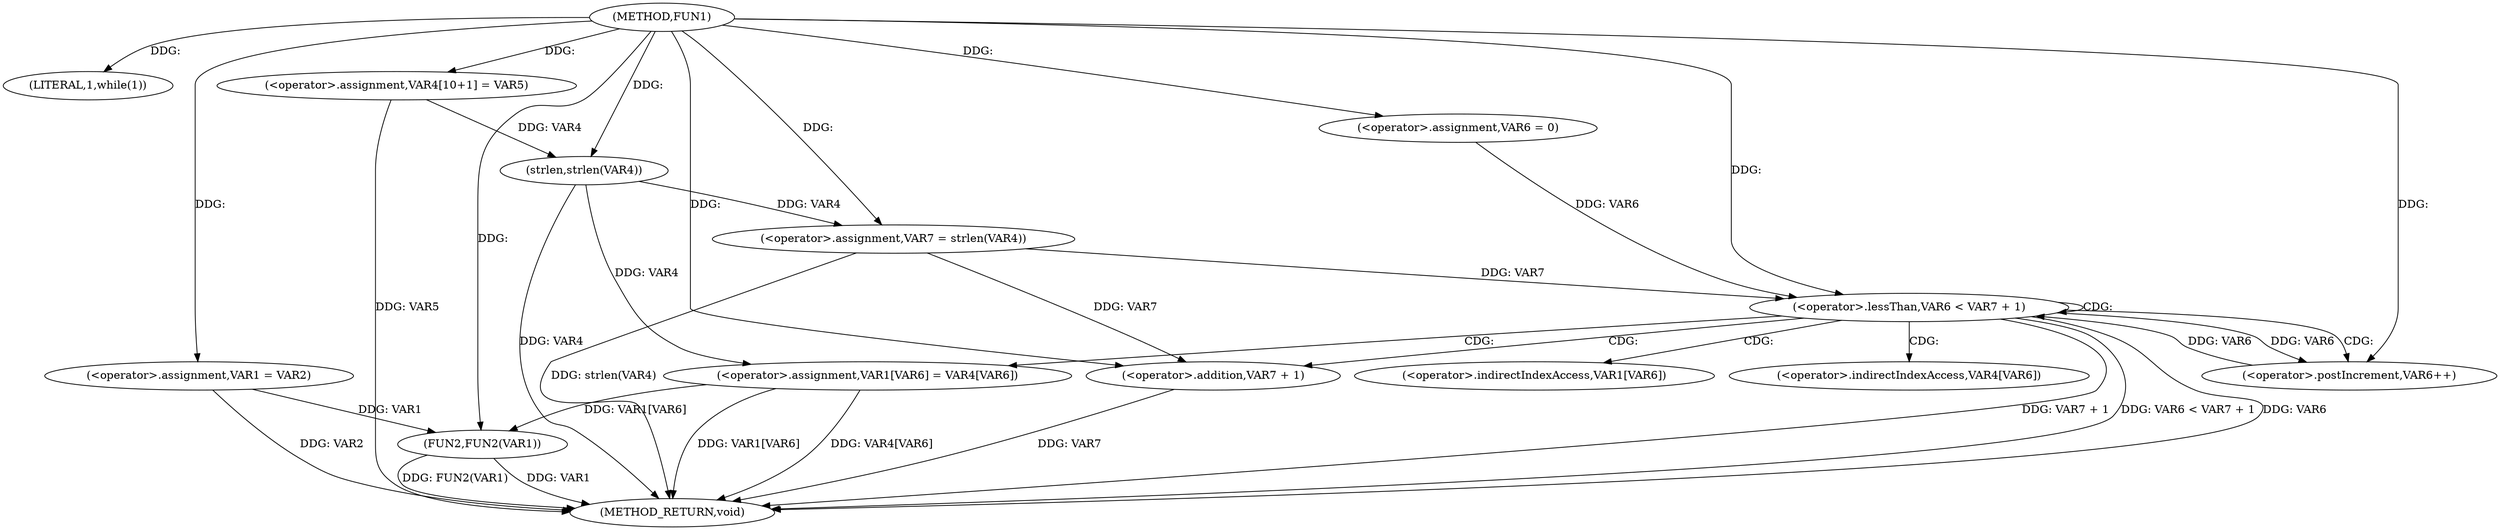 digraph FUN1 {  
"1000100" [label = "(METHOD,FUN1)" ]
"1000144" [label = "(METHOD_RETURN,void)" ]
"1000106" [label = "(LITERAL,1,while(1))" ]
"1000108" [label = "(<operator>.assignment,VAR1 = VAR2)" ]
"1000114" [label = "(<operator>.assignment,VAR4[10+1] = VAR5)" ]
"1000119" [label = "(<operator>.assignment,VAR7 = strlen(VAR4))" ]
"1000121" [label = "(strlen,strlen(VAR4))" ]
"1000124" [label = "(<operator>.assignment,VAR6 = 0)" ]
"1000127" [label = "(<operator>.lessThan,VAR6 < VAR7 + 1)" ]
"1000129" [label = "(<operator>.addition,VAR7 + 1)" ]
"1000132" [label = "(<operator>.postIncrement,VAR6++)" ]
"1000135" [label = "(<operator>.assignment,VAR1[VAR6] = VAR4[VAR6])" ]
"1000142" [label = "(FUN2,FUN2(VAR1))" ]
"1000136" [label = "(<operator>.indirectIndexAccess,VAR1[VAR6])" ]
"1000139" [label = "(<operator>.indirectIndexAccess,VAR4[VAR6])" ]
  "1000129" -> "1000144"  [ label = "DDG: VAR7"] 
  "1000142" -> "1000144"  [ label = "DDG: FUN2(VAR1)"] 
  "1000127" -> "1000144"  [ label = "DDG: VAR7 + 1"] 
  "1000119" -> "1000144"  [ label = "DDG: strlen(VAR4)"] 
  "1000127" -> "1000144"  [ label = "DDG: VAR6 < VAR7 + 1"] 
  "1000127" -> "1000144"  [ label = "DDG: VAR6"] 
  "1000114" -> "1000144"  [ label = "DDG: VAR5"] 
  "1000135" -> "1000144"  [ label = "DDG: VAR4[VAR6]"] 
  "1000108" -> "1000144"  [ label = "DDG: VAR2"] 
  "1000142" -> "1000144"  [ label = "DDG: VAR1"] 
  "1000135" -> "1000144"  [ label = "DDG: VAR1[VAR6]"] 
  "1000121" -> "1000144"  [ label = "DDG: VAR4"] 
  "1000100" -> "1000106"  [ label = "DDG: "] 
  "1000100" -> "1000108"  [ label = "DDG: "] 
  "1000100" -> "1000114"  [ label = "DDG: "] 
  "1000121" -> "1000119"  [ label = "DDG: VAR4"] 
  "1000100" -> "1000119"  [ label = "DDG: "] 
  "1000114" -> "1000121"  [ label = "DDG: VAR4"] 
  "1000100" -> "1000121"  [ label = "DDG: "] 
  "1000100" -> "1000124"  [ label = "DDG: "] 
  "1000124" -> "1000127"  [ label = "DDG: VAR6"] 
  "1000132" -> "1000127"  [ label = "DDG: VAR6"] 
  "1000100" -> "1000127"  [ label = "DDG: "] 
  "1000119" -> "1000127"  [ label = "DDG: VAR7"] 
  "1000119" -> "1000129"  [ label = "DDG: VAR7"] 
  "1000100" -> "1000129"  [ label = "DDG: "] 
  "1000127" -> "1000132"  [ label = "DDG: VAR6"] 
  "1000100" -> "1000132"  [ label = "DDG: "] 
  "1000121" -> "1000135"  [ label = "DDG: VAR4"] 
  "1000135" -> "1000142"  [ label = "DDG: VAR1[VAR6]"] 
  "1000108" -> "1000142"  [ label = "DDG: VAR1"] 
  "1000100" -> "1000142"  [ label = "DDG: "] 
  "1000127" -> "1000132"  [ label = "CDG: "] 
  "1000127" -> "1000129"  [ label = "CDG: "] 
  "1000127" -> "1000139"  [ label = "CDG: "] 
  "1000127" -> "1000135"  [ label = "CDG: "] 
  "1000127" -> "1000136"  [ label = "CDG: "] 
  "1000127" -> "1000127"  [ label = "CDG: "] 
}
